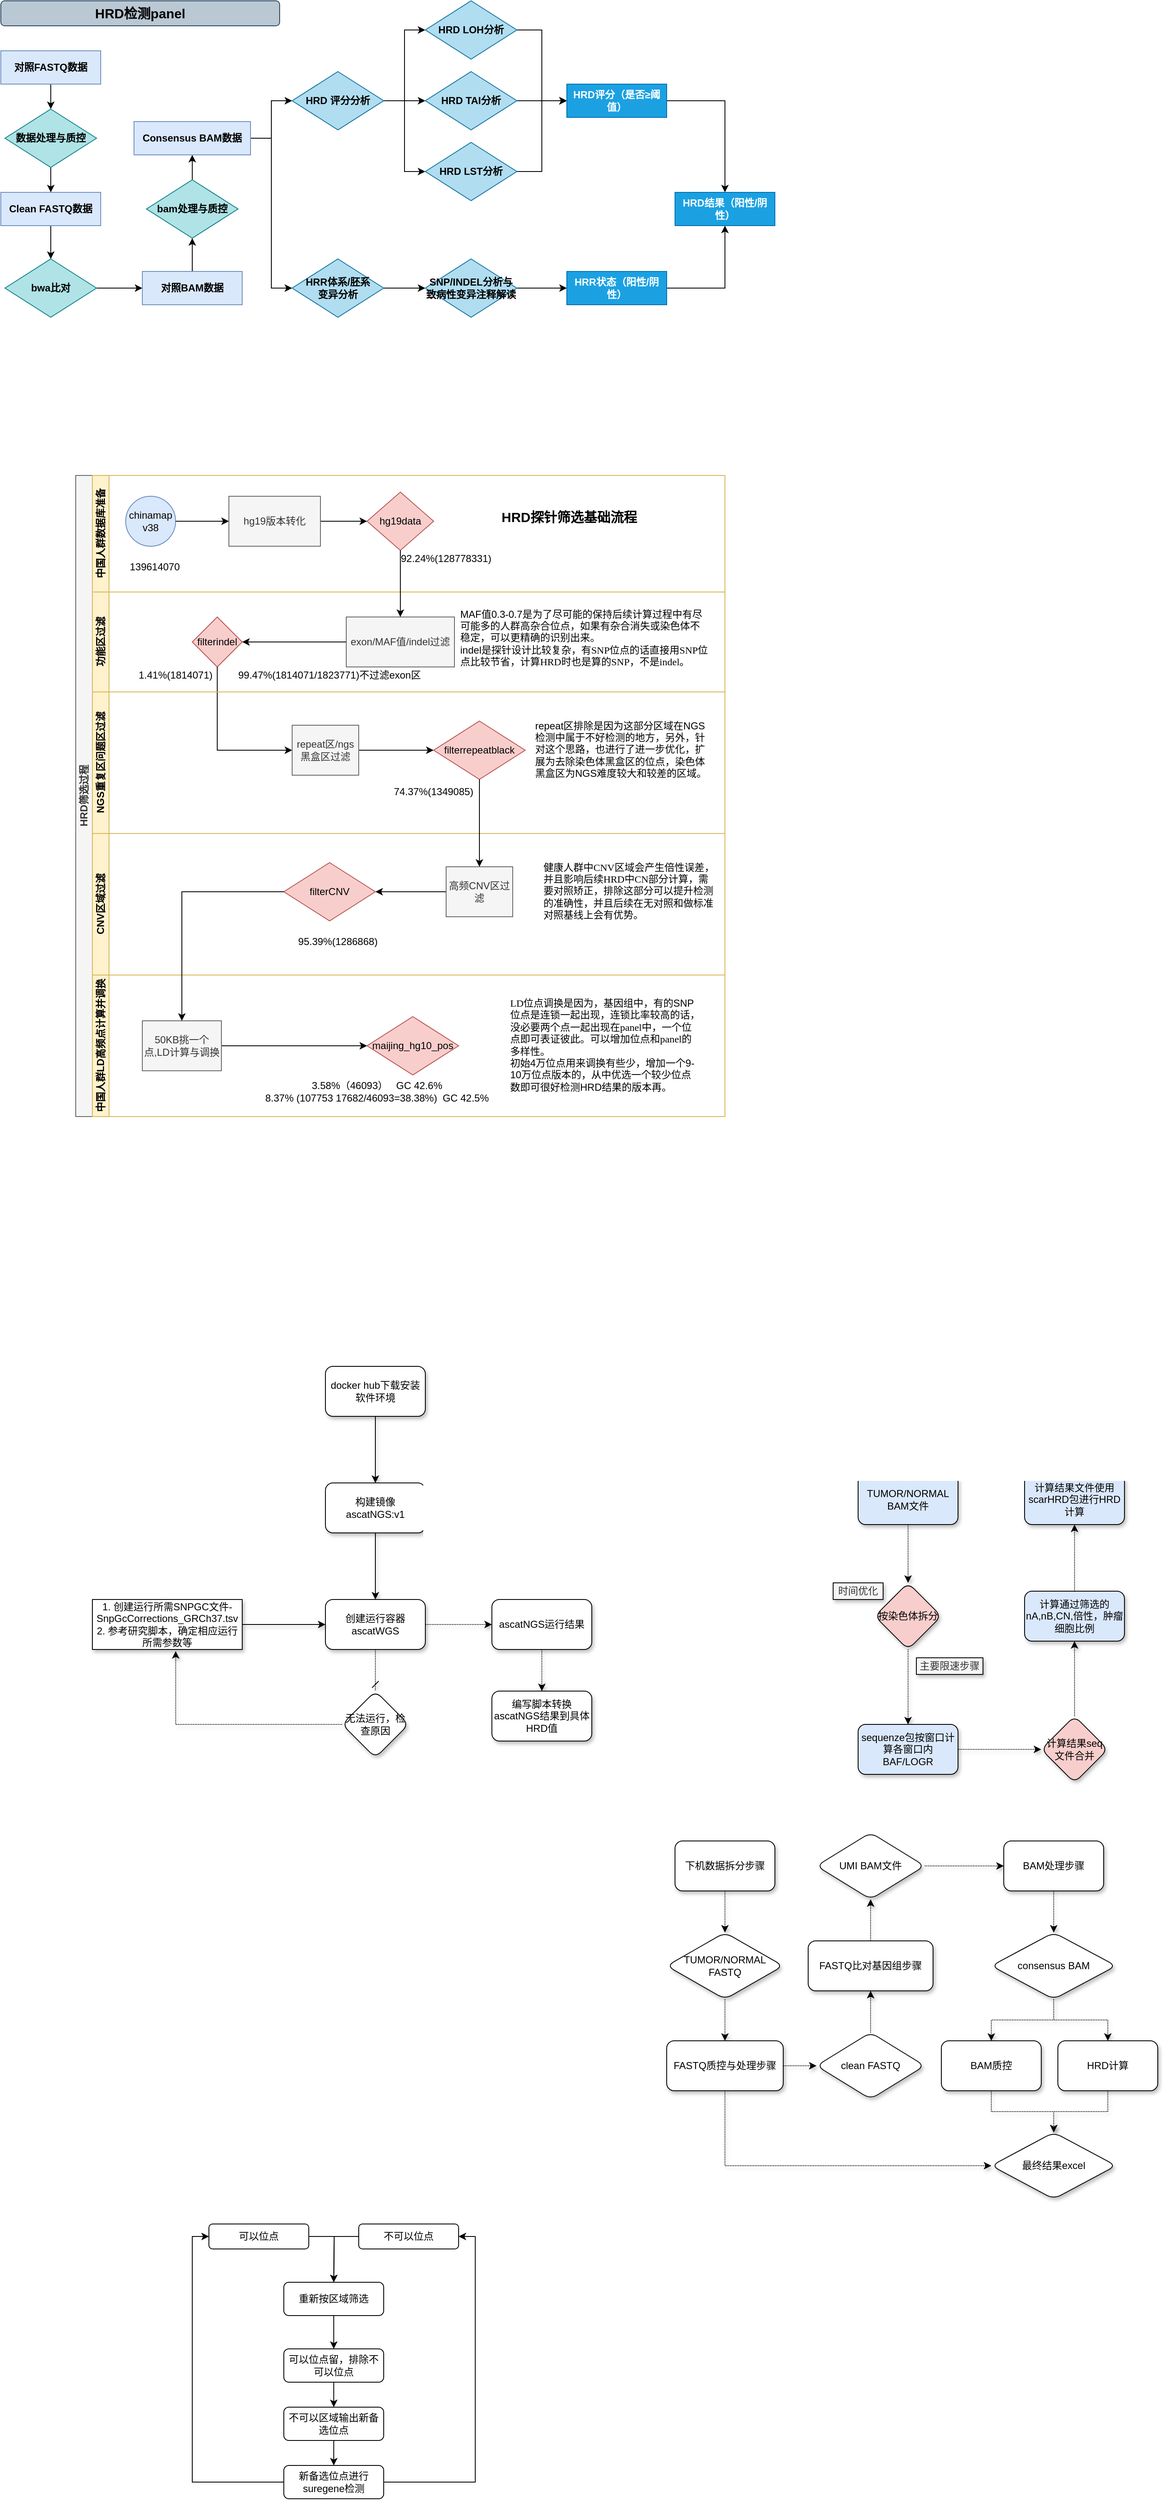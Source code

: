 <mxfile version="15.5.8" type="github">
  <diagram id="prtHgNgQTEPvFCAcTncT" name="Page-1">
    <mxGraphModel dx="942" dy="1426" grid="1" gridSize="10" guides="1" tooltips="1" connect="1" arrows="1" fold="1" page="1" pageScale="1" pageWidth="1600" pageHeight="900" math="0" shadow="0">
      <root>
        <mxCell id="0" />
        <mxCell id="1" parent="0" />
        <mxCell id="dNxyNK7c78bLwvsdeMH5-19" value="HRD筛选过程" style="swimlane;html=1;childLayout=stackLayout;resizeParent=1;resizeParentMax=0;horizontal=0;startSize=20;horizontalStack=0;fillColor=#f5f5f5;strokeColor=#666666;fontColor=#333333;" parent="1" vertex="1">
          <mxGeometry x="120" y="120" width="780" height="770" as="geometry">
            <mxRectangle x="120" y="120" width="50" height="40" as="alternateBounds" />
          </mxGeometry>
        </mxCell>
        <mxCell id="dNxyNK7c78bLwvsdeMH5-20" value="中国人群数据库准备" style="swimlane;html=1;startSize=20;horizontal=0;fillColor=#fff2cc;strokeColor=#d6b656;" parent="dNxyNK7c78bLwvsdeMH5-19" vertex="1">
          <mxGeometry x="20" width="760" height="140" as="geometry" />
        </mxCell>
        <mxCell id="dNxyNK7c78bLwvsdeMH5-23" value="chinamap&lt;br&gt;v38" style="ellipse;whiteSpace=wrap;html=1;fillColor=#dae8fc;strokeColor=#6c8ebf;" parent="dNxyNK7c78bLwvsdeMH5-20" vertex="1">
          <mxGeometry x="40" y="25" width="60" height="60" as="geometry" />
        </mxCell>
        <mxCell id="oZ7MGca2h98DrxrfC1Vk-4" value="139614070" style="text;html=1;strokeColor=none;fillColor=none;align=center;verticalAlign=middle;whiteSpace=wrap;rounded=0;" parent="dNxyNK7c78bLwvsdeMH5-20" vertex="1">
          <mxGeometry x="50" y="100" width="50" height="20" as="geometry" />
        </mxCell>
        <mxCell id="oZ7MGca2h98DrxrfC1Vk-3" value="92.24%(128778331)" style="text;html=1;strokeColor=none;fillColor=none;align=center;verticalAlign=middle;whiteSpace=wrap;rounded=0;" parent="dNxyNK7c78bLwvsdeMH5-20" vertex="1">
          <mxGeometry x="360" y="90" width="130" height="20" as="geometry" />
        </mxCell>
        <mxCell id="EEybTYk9H9bPagcmRRxZ-14" value="hg19data" style="rhombus;whiteSpace=wrap;html=1;fontFamily=Helvetica;fontSize=12;align=center;fillColor=#f8cecc;strokeColor=#b85450;" parent="dNxyNK7c78bLwvsdeMH5-20" vertex="1">
          <mxGeometry x="330" y="20" width="80" height="70" as="geometry" />
        </mxCell>
        <mxCell id="EEybTYk9H9bPagcmRRxZ-17" style="edgeStyle=orthogonalEdgeStyle;rounded=0;orthogonalLoop=1;jettySize=auto;html=1;entryX=0;entryY=0.5;entryDx=0;entryDy=0;fontSize=16;" parent="dNxyNK7c78bLwvsdeMH5-20" source="dNxyNK7c78bLwvsdeMH5-24" target="EEybTYk9H9bPagcmRRxZ-14" edge="1">
          <mxGeometry relative="1" as="geometry" />
        </mxCell>
        <mxCell id="dNxyNK7c78bLwvsdeMH5-24" value="hg19版本转化" style="rounded=0;whiteSpace=wrap;html=1;fontFamily=Helvetica;fontSize=12;fontColor=#333333;align=center;fillColor=#f5f5f5;strokeColor=#666666;" parent="dNxyNK7c78bLwvsdeMH5-20" vertex="1">
          <mxGeometry x="164" y="25" width="110" height="60" as="geometry" />
        </mxCell>
        <mxCell id="dNxyNK7c78bLwvsdeMH5-25" value="" style="edgeStyle=orthogonalEdgeStyle;rounded=0;orthogonalLoop=1;jettySize=auto;html=1;" parent="dNxyNK7c78bLwvsdeMH5-20" source="dNxyNK7c78bLwvsdeMH5-23" target="dNxyNK7c78bLwvsdeMH5-24" edge="1">
          <mxGeometry relative="1" as="geometry" />
        </mxCell>
        <mxCell id="dNxyNK7c78bLwvsdeMH5-21" value="功能区过滤" style="swimlane;html=1;startSize=20;horizontal=0;fillColor=#fff2cc;strokeColor=#d6b656;" parent="dNxyNK7c78bLwvsdeMH5-19" vertex="1">
          <mxGeometry x="20" y="140" width="760" height="120" as="geometry" />
        </mxCell>
        <mxCell id="dNxyNK7c78bLwvsdeMH5-26" value="exon/MAF值/indel过滤" style="rounded=0;whiteSpace=wrap;html=1;fontFamily=Helvetica;fontSize=12;fontColor=#333333;align=center;fillColor=#f5f5f5;strokeColor=#666666;" parent="dNxyNK7c78bLwvsdeMH5-21" vertex="1">
          <mxGeometry x="305" y="30" width="130" height="60" as="geometry" />
        </mxCell>
        <mxCell id="oZ7MGca2h98DrxrfC1Vk-5" value="filterindel" style="rhombus;whiteSpace=wrap;html=1;fontFamily=Helvetica;fontSize=12;align=center;fillColor=#f8cecc;strokeColor=#b85450;" parent="dNxyNK7c78bLwvsdeMH5-21" vertex="1">
          <mxGeometry x="120" y="30" width="60" height="60" as="geometry" />
        </mxCell>
        <mxCell id="oZ7MGca2h98DrxrfC1Vk-6" style="edgeStyle=orthogonalEdgeStyle;rounded=0;orthogonalLoop=1;jettySize=auto;html=1;" parent="dNxyNK7c78bLwvsdeMH5-21" source="dNxyNK7c78bLwvsdeMH5-26" target="oZ7MGca2h98DrxrfC1Vk-5" edge="1">
          <mxGeometry relative="1" as="geometry">
            <mxPoint x="210" y="60" as="targetPoint" />
          </mxGeometry>
        </mxCell>
        <mxCell id="oZ7MGca2h98DrxrfC1Vk-9" value="1.41%(1814071)" style="text;html=1;strokeColor=none;fillColor=none;align=center;verticalAlign=middle;whiteSpace=wrap;rounded=0;" parent="dNxyNK7c78bLwvsdeMH5-21" vertex="1">
          <mxGeometry x="50" y="90" width="100" height="20" as="geometry" />
        </mxCell>
        <mxCell id="EEybTYk9H9bPagcmRRxZ-7" value="&lt;font style=&quot;font-size: 12px&quot;&gt;&lt;font style=&quot;font-size: 12px&quot;&gt;MAF值0.3-0.7是为了尽可能的保持后续计算过程中有尽可能多的人群高杂合位点，如果有杂合消失或染色体不稳定，可以更精确的识别出来。&lt;br&gt;&lt;/font&gt;&lt;span&gt;indel是探针设计比较复杂，有&lt;/span&gt;&lt;span lang=&quot;EN-US&quot; style=&quot;font-family: &amp;#34;times new roman&amp;#34; , serif&quot;&gt;SNP&lt;/span&gt;&lt;span&gt;位点的话直接用&lt;/span&gt;&lt;span lang=&quot;EN-US&quot; style=&quot;font-family: &amp;#34;times new roman&amp;#34; , serif&quot;&gt;SNP&lt;/span&gt;&lt;span&gt;位点比较节省，计算&lt;/span&gt;&lt;span lang=&quot;EN-US&quot; style=&quot;font-family: &amp;#34;times new roman&amp;#34; , serif&quot;&gt;HRD&lt;/span&gt;&lt;span&gt;时也是算的&lt;/span&gt;&lt;span lang=&quot;EN-US&quot; style=&quot;font-family: &amp;#34;times new roman&amp;#34; , serif&quot;&gt;SNP&lt;/span&gt;&lt;span&gt;，不是&lt;/span&gt;&lt;span lang=&quot;EN-US&quot; style=&quot;font-family: &amp;#34;times new roman&amp;#34; , serif&quot;&gt;indel&lt;/span&gt;&lt;span&gt;。&lt;/span&gt;&lt;/font&gt;" style="text;html=1;strokeColor=none;fillColor=none;align=left;verticalAlign=middle;whiteSpace=wrap;rounded=0;" parent="dNxyNK7c78bLwvsdeMH5-21" vertex="1">
          <mxGeometry x="440" y="20" width="300" height="70" as="geometry" />
        </mxCell>
        <mxCell id="EEybTYk9H9bPagcmRRxZ-22" value="99.47%(1814071/1823771)不过滤exon区" style="text;html=1;strokeColor=none;fillColor=none;align=center;verticalAlign=middle;whiteSpace=wrap;rounded=0;" parent="dNxyNK7c78bLwvsdeMH5-21" vertex="1">
          <mxGeometry x="160" y="90" width="250" height="20" as="geometry" />
        </mxCell>
        <mxCell id="oZ7MGca2h98DrxrfC1Vk-10" style="edgeStyle=orthogonalEdgeStyle;rounded=0;orthogonalLoop=1;jettySize=auto;html=1;entryX=0;entryY=0.5;entryDx=0;entryDy=0;exitX=0.5;exitY=1;exitDx=0;exitDy=0;" parent="dNxyNK7c78bLwvsdeMH5-19" source="oZ7MGca2h98DrxrfC1Vk-5" target="dNxyNK7c78bLwvsdeMH5-34" edge="1">
          <mxGeometry relative="1" as="geometry" />
        </mxCell>
        <mxCell id="dNxyNK7c78bLwvsdeMH5-22" value="NGS重复区问题区过滤" style="swimlane;html=1;startSize=20;horizontal=0;fillColor=#fff2cc;strokeColor=#d6b656;" parent="dNxyNK7c78bLwvsdeMH5-19" vertex="1">
          <mxGeometry x="20" y="260" width="760" height="170" as="geometry" />
        </mxCell>
        <mxCell id="dNxyNK7c78bLwvsdeMH5-37" value="" style="edgeStyle=orthogonalEdgeStyle;rounded=0;orthogonalLoop=1;jettySize=auto;html=1;endArrow=classic;endFill=1;" parent="dNxyNK7c78bLwvsdeMH5-22" source="dNxyNK7c78bLwvsdeMH5-34" target="dNxyNK7c78bLwvsdeMH5-36" edge="1">
          <mxGeometry relative="1" as="geometry" />
        </mxCell>
        <mxCell id="dNxyNK7c78bLwvsdeMH5-34" value="repeat区/ngs黑盒区过滤" style="rounded=0;whiteSpace=wrap;html=1;fontFamily=Helvetica;fontSize=12;fontColor=#333333;align=center;fillColor=#f5f5f5;strokeColor=#666666;" parent="dNxyNK7c78bLwvsdeMH5-22" vertex="1">
          <mxGeometry x="240" y="40" width="80" height="60" as="geometry" />
        </mxCell>
        <mxCell id="dNxyNK7c78bLwvsdeMH5-36" value="filterrepeatblack" style="rhombus;whiteSpace=wrap;html=1;fontFamily=Helvetica;fontSize=12;align=center;fillColor=#f8cecc;strokeColor=#b85450;" parent="dNxyNK7c78bLwvsdeMH5-22" vertex="1">
          <mxGeometry x="410" y="35" width="110" height="70" as="geometry" />
        </mxCell>
        <mxCell id="oZ7MGca2h98DrxrfC1Vk-8" value="74.37%(1349085)" style="text;html=1;strokeColor=none;fillColor=none;align=center;verticalAlign=middle;whiteSpace=wrap;rounded=0;" parent="dNxyNK7c78bLwvsdeMH5-22" vertex="1">
          <mxGeometry x="340" y="110" width="140" height="20" as="geometry" />
        </mxCell>
        <mxCell id="oZ7MGca2h98DrxrfC1Vk-11" value="CNV区域过滤" style="swimlane;html=1;startSize=20;horizontal=0;fillColor=#fff2cc;strokeColor=#d6b656;" parent="dNxyNK7c78bLwvsdeMH5-19" vertex="1">
          <mxGeometry x="20" y="430" width="760" height="170" as="geometry" />
        </mxCell>
        <mxCell id="oZ7MGca2h98DrxrfC1Vk-19" style="edgeStyle=orthogonalEdgeStyle;rounded=0;orthogonalLoop=1;jettySize=auto;html=1;entryX=1;entryY=0.5;entryDx=0;entryDy=0;" parent="oZ7MGca2h98DrxrfC1Vk-11" source="oZ7MGca2h98DrxrfC1Vk-13" target="oZ7MGca2h98DrxrfC1Vk-14" edge="1">
          <mxGeometry relative="1" as="geometry" />
        </mxCell>
        <mxCell id="oZ7MGca2h98DrxrfC1Vk-13" value="高频CNV区过滤" style="rounded=0;whiteSpace=wrap;html=1;fontFamily=Helvetica;fontSize=12;fontColor=#333333;align=center;fillColor=#f5f5f5;strokeColor=#666666;" parent="oZ7MGca2h98DrxrfC1Vk-11" vertex="1">
          <mxGeometry x="425" y="40" width="80" height="60" as="geometry" />
        </mxCell>
        <mxCell id="oZ7MGca2h98DrxrfC1Vk-14" value="filterCNV" style="rhombus;whiteSpace=wrap;html=1;fontFamily=Helvetica;fontSize=12;align=center;fillColor=#f8cecc;strokeColor=#b85450;" parent="oZ7MGca2h98DrxrfC1Vk-11" vertex="1">
          <mxGeometry x="230" y="35" width="110" height="70" as="geometry" />
        </mxCell>
        <mxCell id="oZ7MGca2h98DrxrfC1Vk-15" value="95.39%(1286868)" style="text;html=1;strokeColor=none;fillColor=none;align=center;verticalAlign=middle;whiteSpace=wrap;rounded=0;" parent="oZ7MGca2h98DrxrfC1Vk-11" vertex="1">
          <mxGeometry x="230" y="120" width="130" height="20" as="geometry" />
        </mxCell>
        <mxCell id="EEybTYk9H9bPagcmRRxZ-12" value="&lt;font style=&quot;font-size: 12px&quot;&gt;&lt;span&gt;健康人群中&lt;/span&gt;&lt;span lang=&quot;EN-US&quot; style=&quot;font-family: &amp;#34;times new roman&amp;#34; , serif&quot;&gt;CNV&lt;/span&gt;&lt;span&gt;区域会产生倍性误差，并且影响后续&lt;/span&gt;&lt;span lang=&quot;EN-US&quot; style=&quot;font-family: &amp;#34;times new roman&amp;#34; , serif&quot;&gt;HRD中CN部分&lt;/span&gt;&lt;span&gt;计算，需要对照矫正，排除这部分可以提升检测的准确性，并且后续在无对照和做标准对照基线上会有优势。&lt;/span&gt;&lt;/font&gt;&lt;br&gt;&lt;p class=&quot;MsoListParagraph&quot; style=&quot;margin-left: 21.0pt ; text-indent: 0cm ; line-height: 150%&quot;&gt;&lt;span lang=&quot;EN-US&quot;&gt;&lt;/span&gt;&lt;/p&gt;" style="text;html=1;strokeColor=none;fillColor=none;align=left;verticalAlign=middle;whiteSpace=wrap;rounded=0;" parent="oZ7MGca2h98DrxrfC1Vk-11" vertex="1">
          <mxGeometry x="540" y="40" width="210" height="70" as="geometry" />
        </mxCell>
        <mxCell id="oZ7MGca2h98DrxrfC1Vk-24" value="中国人群LD高频点计算并调换" style="swimlane;html=1;startSize=20;horizontal=0;fillColor=#fff2cc;strokeColor=#d6b656;" parent="dNxyNK7c78bLwvsdeMH5-19" vertex="1">
          <mxGeometry x="20" y="600" width="760" height="170" as="geometry" />
        </mxCell>
        <mxCell id="oZ7MGca2h98DrxrfC1Vk-27" value="maijing_hg10_pos" style="rhombus;whiteSpace=wrap;html=1;fontFamily=Helvetica;fontSize=12;align=center;fillColor=#f8cecc;strokeColor=#b85450;" parent="oZ7MGca2h98DrxrfC1Vk-24" vertex="1">
          <mxGeometry x="330" y="50" width="110" height="70" as="geometry" />
        </mxCell>
        <mxCell id="EEybTYk9H9bPagcmRRxZ-13" style="edgeStyle=orthogonalEdgeStyle;rounded=0;orthogonalLoop=1;jettySize=auto;html=1;entryX=0;entryY=0.5;entryDx=0;entryDy=0;fontSize=16;" parent="oZ7MGca2h98DrxrfC1Vk-24" source="oZ7MGca2h98DrxrfC1Vk-20" target="oZ7MGca2h98DrxrfC1Vk-27" edge="1">
          <mxGeometry relative="1" as="geometry" />
        </mxCell>
        <mxCell id="oZ7MGca2h98DrxrfC1Vk-20" value="50KB挑一个点,LD计算与调换" style="whiteSpace=wrap;html=1;fillColor=#f5f5f5;strokeColor=#666666;fontColor=#333333;" parent="oZ7MGca2h98DrxrfC1Vk-24" vertex="1">
          <mxGeometry x="60" y="55" width="95" height="60" as="geometry" />
        </mxCell>
        <mxCell id="oZ7MGca2h98DrxrfC1Vk-28" value="3.58%（46093）&amp;nbsp; &amp;nbsp;GC 42.6%&lt;br&gt;8.37% (107753 17682/46093=38.38%)&amp;nbsp; GC 42.5%" style="text;html=1;strokeColor=none;fillColor=none;align=center;verticalAlign=middle;whiteSpace=wrap;rounded=0;" parent="oZ7MGca2h98DrxrfC1Vk-24" vertex="1">
          <mxGeometry x="200" y="130" width="284" height="20" as="geometry" />
        </mxCell>
        <mxCell id="EEybTYk9H9bPagcmRRxZ-21" value="&lt;font style=&quot;font-size: 12px&quot;&gt;&lt;span lang=&quot;EN-US&quot; style=&quot;font-family: &amp;#34;times new roman&amp;#34; , serif&quot;&gt;LD&lt;/span&gt;&lt;span&gt;位点调换是因为，基因组中，有的SNP位点是连锁一起出现，连锁比率较高的话，没必要两个点一起出现在&lt;/span&gt;&lt;span lang=&quot;EN-US&quot; style=&quot;font-family: &amp;#34;times new roman&amp;#34; , serif&quot;&gt;panel&lt;/span&gt;&lt;span&gt;中，一个位点即可表证彼此。可以增加位点和&lt;/span&gt;&lt;span lang=&quot;EN-US&quot; style=&quot;font-family: &amp;#34;times new roman&amp;#34; , serif&quot;&gt;panel&lt;/span&gt;&lt;span&gt;的多样性。&lt;br&gt;&lt;/span&gt;&lt;/font&gt;初始4万位点用来调换有些少，增加一个9-10万位点版本的，从中优选一个较少位点数即可很好检测HRD结果的版本再。&lt;br&gt;&lt;p class=&quot;MsoListParagraph&quot; style=&quot;margin-left: 21.0pt ; text-indent: 0cm ; line-height: 150%&quot;&gt;&lt;span lang=&quot;EN-US&quot;&gt;&lt;/span&gt;&lt;/p&gt;" style="text;html=1;strokeColor=none;fillColor=none;align=left;verticalAlign=middle;whiteSpace=wrap;rounded=0;" parent="oZ7MGca2h98DrxrfC1Vk-24" vertex="1">
          <mxGeometry x="500" y="55" width="230" height="70" as="geometry" />
        </mxCell>
        <mxCell id="oZ7MGca2h98DrxrfC1Vk-18" style="edgeStyle=orthogonalEdgeStyle;rounded=0;orthogonalLoop=1;jettySize=auto;html=1;entryX=0.5;entryY=0;entryDx=0;entryDy=0;" parent="dNxyNK7c78bLwvsdeMH5-19" source="dNxyNK7c78bLwvsdeMH5-36" target="oZ7MGca2h98DrxrfC1Vk-13" edge="1">
          <mxGeometry relative="1" as="geometry" />
        </mxCell>
        <mxCell id="oZ7MGca2h98DrxrfC1Vk-21" value="" style="edgeStyle=orthogonalEdgeStyle;rounded=0;orthogonalLoop=1;jettySize=auto;html=1;" parent="dNxyNK7c78bLwvsdeMH5-19" source="oZ7MGca2h98DrxrfC1Vk-14" target="oZ7MGca2h98DrxrfC1Vk-20" edge="1">
          <mxGeometry relative="1" as="geometry" />
        </mxCell>
        <mxCell id="EEybTYk9H9bPagcmRRxZ-18" style="edgeStyle=orthogonalEdgeStyle;rounded=0;orthogonalLoop=1;jettySize=auto;html=1;exitX=0.5;exitY=1;exitDx=0;exitDy=0;entryX=0.5;entryY=0;entryDx=0;entryDy=0;fontSize=16;" parent="dNxyNK7c78bLwvsdeMH5-19" source="EEybTYk9H9bPagcmRRxZ-14" target="dNxyNK7c78bLwvsdeMH5-26" edge="1">
          <mxGeometry relative="1" as="geometry" />
        </mxCell>
        <mxCell id="EEybTYk9H9bPagcmRRxZ-9" value="HRD探针筛选基础流程" style="text;html=1;strokeColor=none;fillColor=none;align=center;verticalAlign=middle;whiteSpace=wrap;rounded=0;fontSize=16;fontStyle=1" parent="1" vertex="1">
          <mxGeometry x="610" y="160" width="206" height="20" as="geometry" />
        </mxCell>
        <mxCell id="EEybTYk9H9bPagcmRRxZ-11" value="&lt;font style=&quot;font-size: 12px&quot;&gt;repeat区&lt;span style=&quot;text-indent: 0cm&quot;&gt;排除是因为这部分区域在&lt;/span&gt;&lt;span lang=&quot;EN-US&quot; style=&quot;text-indent: 0cm&quot;&gt;NGS&lt;/span&gt;&lt;span style=&quot;text-indent: 0cm&quot;&gt;检测中属于不好检测的地方，另外，针对这个思路，也进行了进一步优化，扩展为去除染色体黑盒区的位点，染色体黑盒区为&lt;/span&gt;&lt;span lang=&quot;EN-US&quot; style=&quot;text-indent: 0cm&quot;&gt;NGS&lt;/span&gt;&lt;span style=&quot;text-indent: 0cm&quot;&gt;难度较大和较差的区域。&lt;/span&gt;&lt;/font&gt;&lt;p class=&quot;MsoListParagraph&quot; style=&quot;margin-left: 21.0pt ; text-indent: 0cm ; line-height: 150%&quot;&gt;&lt;span lang=&quot;EN-US&quot;&gt;&lt;/span&gt;&lt;/p&gt;" style="text;html=1;strokeColor=none;fillColor=none;align=left;verticalAlign=middle;whiteSpace=wrap;rounded=0;" parent="1" vertex="1">
          <mxGeometry x="670" y="420" width="210" height="70" as="geometry" />
        </mxCell>
        <mxCell id="kbRfKmwg6n5tPR5WaEZ9-3" value="" style="edgeStyle=orthogonalEdgeStyle;rounded=0;orthogonalLoop=1;jettySize=auto;html=1;shadow=1;" parent="1" source="kbRfKmwg6n5tPR5WaEZ9-1" target="kbRfKmwg6n5tPR5WaEZ9-2" edge="1">
          <mxGeometry relative="1" as="geometry" />
        </mxCell>
        <mxCell id="kbRfKmwg6n5tPR5WaEZ9-1" value="docker hub下载安装软件环境" style="rounded=1;whiteSpace=wrap;html=1;shadow=1;" parent="1" vertex="1">
          <mxGeometry x="420" y="1190" width="120" height="60" as="geometry" />
        </mxCell>
        <mxCell id="kbRfKmwg6n5tPR5WaEZ9-5" value="" style="edgeStyle=orthogonalEdgeStyle;rounded=0;orthogonalLoop=1;jettySize=auto;html=1;shadow=1;" parent="1" source="kbRfKmwg6n5tPR5WaEZ9-2" target="kbRfKmwg6n5tPR5WaEZ9-4" edge="1">
          <mxGeometry relative="1" as="geometry" />
        </mxCell>
        <mxCell id="kbRfKmwg6n5tPR5WaEZ9-2" value="构建镜像ascatNGS:v1" style="whiteSpace=wrap;html=1;rounded=1;shadow=1;" parent="1" vertex="1">
          <mxGeometry x="420" y="1330" width="120" height="60" as="geometry" />
        </mxCell>
        <mxCell id="kbRfKmwg6n5tPR5WaEZ9-9" value="" style="edgeStyle=orthogonalEdgeStyle;rounded=0;orthogonalLoop=1;jettySize=auto;html=1;dashed=1;dashPattern=1 1;endArrow=dash;endFill=0;shadow=1;" parent="1" source="kbRfKmwg6n5tPR5WaEZ9-4" target="kbRfKmwg6n5tPR5WaEZ9-8" edge="1">
          <mxGeometry relative="1" as="geometry" />
        </mxCell>
        <mxCell id="kbRfKmwg6n5tPR5WaEZ9-13" value="" style="edgeStyle=orthogonalEdgeStyle;rounded=0;orthogonalLoop=1;jettySize=auto;html=1;dashed=1;dashPattern=1 1;endArrow=classic;endFill=1;shadow=1;" parent="1" source="kbRfKmwg6n5tPR5WaEZ9-4" target="kbRfKmwg6n5tPR5WaEZ9-12" edge="1">
          <mxGeometry relative="1" as="geometry" />
        </mxCell>
        <mxCell id="kbRfKmwg6n5tPR5WaEZ9-4" value="创建运行容器&lt;br&gt;ascatWGS" style="whiteSpace=wrap;html=1;rounded=1;shadow=1;" parent="1" vertex="1">
          <mxGeometry x="420" y="1470" width="120" height="60" as="geometry" />
        </mxCell>
        <mxCell id="kbRfKmwg6n5tPR5WaEZ9-7" style="edgeStyle=orthogonalEdgeStyle;rounded=0;orthogonalLoop=1;jettySize=auto;html=1;entryX=0;entryY=0.5;entryDx=0;entryDy=0;shadow=1;" parent="1" source="kbRfKmwg6n5tPR5WaEZ9-6" target="kbRfKmwg6n5tPR5WaEZ9-4" edge="1">
          <mxGeometry relative="1" as="geometry" />
        </mxCell>
        <mxCell id="kbRfKmwg6n5tPR5WaEZ9-6" value="1. 创建运行所需SNPGC文件-SnpGcCorrections_GRCh37.tsv&lt;br&gt;2. 参考研究脚本，确定相应运行所需参数等" style="rounded=0;whiteSpace=wrap;html=1;shadow=1;" parent="1" vertex="1">
          <mxGeometry x="140" y="1470" width="180" height="60" as="geometry" />
        </mxCell>
        <mxCell id="kbRfKmwg6n5tPR5WaEZ9-10" style="edgeStyle=orthogonalEdgeStyle;rounded=0;orthogonalLoop=1;jettySize=auto;html=1;entryX=0.556;entryY=1.033;entryDx=0;entryDy=0;entryPerimeter=0;dashed=1;dashPattern=1 1;endArrow=classic;endFill=1;shadow=1;" parent="1" source="kbRfKmwg6n5tPR5WaEZ9-8" target="kbRfKmwg6n5tPR5WaEZ9-6" edge="1">
          <mxGeometry relative="1" as="geometry" />
        </mxCell>
        <mxCell id="kbRfKmwg6n5tPR5WaEZ9-8" value="无法运行，检查原因" style="rhombus;whiteSpace=wrap;html=1;rounded=1;shadow=1;" parent="1" vertex="1">
          <mxGeometry x="440" y="1580" width="80" height="80" as="geometry" />
        </mxCell>
        <mxCell id="kbRfKmwg6n5tPR5WaEZ9-15" value="" style="edgeStyle=orthogonalEdgeStyle;rounded=0;orthogonalLoop=1;jettySize=auto;html=1;dashed=1;dashPattern=1 1;endArrow=classic;endFill=1;shadow=1;" parent="1" source="kbRfKmwg6n5tPR5WaEZ9-12" target="kbRfKmwg6n5tPR5WaEZ9-14" edge="1">
          <mxGeometry relative="1" as="geometry" />
        </mxCell>
        <mxCell id="kbRfKmwg6n5tPR5WaEZ9-12" value="ascatNGS运行结果" style="whiteSpace=wrap;html=1;rounded=1;shadow=1;" parent="1" vertex="1">
          <mxGeometry x="620" y="1470" width="120" height="60" as="geometry" />
        </mxCell>
        <mxCell id="kbRfKmwg6n5tPR5WaEZ9-14" value="编写脚本转换ascatNGS结果到具体HRD值" style="whiteSpace=wrap;html=1;rounded=1;shadow=1;" parent="1" vertex="1">
          <mxGeometry x="620" y="1580" width="120" height="60" as="geometry" />
        </mxCell>
        <mxCell id="kbRfKmwg6n5tPR5WaEZ9-18" value="" style="edgeStyle=orthogonalEdgeStyle;rounded=0;orthogonalLoop=1;jettySize=auto;html=1;dashed=1;dashPattern=1 1;endArrow=classic;endFill=1;shadow=1;" parent="1" source="kbRfKmwg6n5tPR5WaEZ9-16" target="kbRfKmwg6n5tPR5WaEZ9-17" edge="1">
          <mxGeometry relative="1" as="geometry" />
        </mxCell>
        <mxCell id="kbRfKmwg6n5tPR5WaEZ9-16" value="TUMOR/NORMAL BAM文件" style="rounded=1;whiteSpace=wrap;html=1;fillColor=#dae8fc;shadow=1;" parent="1" vertex="1">
          <mxGeometry x="1060" y="1320" width="120" height="60" as="geometry" />
        </mxCell>
        <mxCell id="kbRfKmwg6n5tPR5WaEZ9-20" value="" style="edgeStyle=orthogonalEdgeStyle;rounded=0;orthogonalLoop=1;jettySize=auto;html=1;dashed=1;dashPattern=1 1;endArrow=classic;endFill=1;shadow=1;" parent="1" source="kbRfKmwg6n5tPR5WaEZ9-17" target="kbRfKmwg6n5tPR5WaEZ9-19" edge="1">
          <mxGeometry relative="1" as="geometry" />
        </mxCell>
        <mxCell id="kbRfKmwg6n5tPR5WaEZ9-17" value="按染色体拆分" style="rhombus;whiteSpace=wrap;html=1;rounded=1;fillColor=#f8cecc;shadow=1;" parent="1" vertex="1">
          <mxGeometry x="1080" y="1450" width="80" height="80" as="geometry" />
        </mxCell>
        <mxCell id="kbRfKmwg6n5tPR5WaEZ9-22" value="" style="edgeStyle=orthogonalEdgeStyle;rounded=0;orthogonalLoop=1;jettySize=auto;html=1;dashed=1;dashPattern=1 1;endArrow=classic;endFill=1;shadow=1;" parent="1" source="kbRfKmwg6n5tPR5WaEZ9-19" target="kbRfKmwg6n5tPR5WaEZ9-21" edge="1">
          <mxGeometry relative="1" as="geometry" />
        </mxCell>
        <mxCell id="kbRfKmwg6n5tPR5WaEZ9-19" value="sequenze包按窗口计算各窗口内BAF/LOGR" style="whiteSpace=wrap;html=1;rounded=1;fillColor=#dae8fc;shadow=1;" parent="1" vertex="1">
          <mxGeometry x="1060" y="1620" width="120" height="60" as="geometry" />
        </mxCell>
        <mxCell id="kbRfKmwg6n5tPR5WaEZ9-24" value="" style="edgeStyle=orthogonalEdgeStyle;rounded=0;orthogonalLoop=1;jettySize=auto;html=1;dashed=1;dashPattern=1 1;endArrow=classic;endFill=1;shadow=1;" parent="1" source="kbRfKmwg6n5tPR5WaEZ9-21" target="kbRfKmwg6n5tPR5WaEZ9-23" edge="1">
          <mxGeometry relative="1" as="geometry" />
        </mxCell>
        <mxCell id="kbRfKmwg6n5tPR5WaEZ9-21" value="计算结果seq文件合并" style="rhombus;whiteSpace=wrap;html=1;rounded=1;fillColor=#f8cecc;shadow=1;" parent="1" vertex="1">
          <mxGeometry x="1280" y="1610" width="80" height="80" as="geometry" />
        </mxCell>
        <mxCell id="kbRfKmwg6n5tPR5WaEZ9-26" value="" style="edgeStyle=orthogonalEdgeStyle;rounded=0;orthogonalLoop=1;jettySize=auto;html=1;dashed=1;dashPattern=1 1;endArrow=classic;endFill=1;shadow=1;" parent="1" source="kbRfKmwg6n5tPR5WaEZ9-23" target="kbRfKmwg6n5tPR5WaEZ9-25" edge="1">
          <mxGeometry relative="1" as="geometry" />
        </mxCell>
        <mxCell id="kbRfKmwg6n5tPR5WaEZ9-23" value="计算通过筛选的nA,nB,CN,倍性，肿瘤细胞比例" style="whiteSpace=wrap;html=1;rounded=1;fillColor=#dae8fc;shadow=1;" parent="1" vertex="1">
          <mxGeometry x="1260" y="1460" width="120" height="60" as="geometry" />
        </mxCell>
        <mxCell id="kbRfKmwg6n5tPR5WaEZ9-25" value="计算结果文件使用scarHRD包进行HRD计算" style="whiteSpace=wrap;html=1;rounded=1;fillColor=#dae8fc;shadow=1;" parent="1" vertex="1">
          <mxGeometry x="1260" y="1320" width="120" height="60" as="geometry" />
        </mxCell>
        <mxCell id="kbRfKmwg6n5tPR5WaEZ9-27" value="时间优化" style="text;html=1;fillColor=#f5f5f5;align=center;verticalAlign=middle;whiteSpace=wrap;rounded=0;fontColor=#333333;strokeColor=#000000;shadow=1;" parent="1" vertex="1">
          <mxGeometry x="1030" y="1450" width="60" height="20" as="geometry" />
        </mxCell>
        <mxCell id="kbRfKmwg6n5tPR5WaEZ9-28" value="主要限速步骤" style="text;html=1;fillColor=#f5f5f5;align=center;verticalAlign=middle;whiteSpace=wrap;rounded=0;fontColor=#333333;strokeColor=#000000;shadow=1;" parent="1" vertex="1">
          <mxGeometry x="1130" y="1540" width="80" height="20" as="geometry" />
        </mxCell>
        <mxCell id="kbRfKmwg6n5tPR5WaEZ9-31" value="" style="edgeStyle=orthogonalEdgeStyle;rounded=0;orthogonalLoop=1;jettySize=auto;html=1;dashed=1;dashPattern=1 1;endArrow=classic;endFill=1;shadow=1;sketch=0;" parent="1" source="kbRfKmwg6n5tPR5WaEZ9-29" target="kbRfKmwg6n5tPR5WaEZ9-30" edge="1">
          <mxGeometry relative="1" as="geometry" />
        </mxCell>
        <mxCell id="kbRfKmwg6n5tPR5WaEZ9-29" value="下机数据拆分步骤" style="rounded=1;whiteSpace=wrap;html=1;shadow=1;sketch=0;" parent="1" vertex="1">
          <mxGeometry x="840" y="1760" width="120" height="60" as="geometry" />
        </mxCell>
        <mxCell id="kbRfKmwg6n5tPR5WaEZ9-33" value="" style="edgeStyle=orthogonalEdgeStyle;rounded=0;orthogonalLoop=1;jettySize=auto;html=1;dashed=1;dashPattern=1 1;endArrow=classic;endFill=1;strokeColor=#000000;shadow=1;sketch=0;" parent="1" source="kbRfKmwg6n5tPR5WaEZ9-30" target="kbRfKmwg6n5tPR5WaEZ9-32" edge="1">
          <mxGeometry relative="1" as="geometry" />
        </mxCell>
        <mxCell id="kbRfKmwg6n5tPR5WaEZ9-30" value="TUMOR/NORMAL FASTQ" style="rhombus;whiteSpace=wrap;html=1;rounded=1;gradientColor=#ffffff;shadow=1;sketch=0;" parent="1" vertex="1">
          <mxGeometry x="830" y="1870" width="140" height="80" as="geometry" />
        </mxCell>
        <mxCell id="kbRfKmwg6n5tPR5WaEZ9-35" value="" style="edgeStyle=orthogonalEdgeStyle;rounded=0;orthogonalLoop=1;jettySize=auto;html=1;dashed=1;dashPattern=1 1;endArrow=classic;endFill=1;strokeColor=#000000;shadow=1;sketch=0;" parent="1" source="kbRfKmwg6n5tPR5WaEZ9-32" target="kbRfKmwg6n5tPR5WaEZ9-34" edge="1">
          <mxGeometry relative="1" as="geometry" />
        </mxCell>
        <mxCell id="kbRfKmwg6n5tPR5WaEZ9-52" style="edgeStyle=orthogonalEdgeStyle;rounded=0;sketch=0;orthogonalLoop=1;jettySize=auto;html=1;entryX=0;entryY=0.5;entryDx=0;entryDy=0;shadow=1;dashed=1;dashPattern=1 1;endArrow=classic;endFill=1;strokeColor=#000000;" parent="1" source="kbRfKmwg6n5tPR5WaEZ9-32" target="kbRfKmwg6n5tPR5WaEZ9-49" edge="1">
          <mxGeometry relative="1" as="geometry">
            <Array as="points">
              <mxPoint x="900" y="2150" />
            </Array>
          </mxGeometry>
        </mxCell>
        <mxCell id="kbRfKmwg6n5tPR5WaEZ9-32" value="FASTQ质控与处理步骤" style="whiteSpace=wrap;html=1;rounded=1;gradientColor=#ffffff;shadow=1;sketch=0;" parent="1" vertex="1">
          <mxGeometry x="830" y="2000" width="140" height="60" as="geometry" />
        </mxCell>
        <mxCell id="kbRfKmwg6n5tPR5WaEZ9-37" value="" style="edgeStyle=orthogonalEdgeStyle;rounded=0;orthogonalLoop=1;jettySize=auto;html=1;dashed=1;dashPattern=1 1;endArrow=classic;endFill=1;strokeColor=#000000;shadow=1;sketch=0;" parent="1" source="kbRfKmwg6n5tPR5WaEZ9-34" target="kbRfKmwg6n5tPR5WaEZ9-36" edge="1">
          <mxGeometry relative="1" as="geometry" />
        </mxCell>
        <mxCell id="kbRfKmwg6n5tPR5WaEZ9-34" value="clean FASTQ" style="rhombus;whiteSpace=wrap;html=1;rounded=1;gradientColor=#ffffff;shadow=1;sketch=0;" parent="1" vertex="1">
          <mxGeometry x="1010" y="1990" width="130" height="80" as="geometry" />
        </mxCell>
        <mxCell id="kbRfKmwg6n5tPR5WaEZ9-39" value="" style="edgeStyle=orthogonalEdgeStyle;rounded=0;orthogonalLoop=1;jettySize=auto;html=1;dashed=1;dashPattern=1 1;endArrow=classic;endFill=1;strokeColor=#000000;shadow=1;sketch=0;" parent="1" source="kbRfKmwg6n5tPR5WaEZ9-36" target="kbRfKmwg6n5tPR5WaEZ9-38" edge="1">
          <mxGeometry relative="1" as="geometry" />
        </mxCell>
        <mxCell id="kbRfKmwg6n5tPR5WaEZ9-36" value="FASTQ比对基因组步骤" style="whiteSpace=wrap;html=1;rounded=1;gradientColor=#ffffff;shadow=1;sketch=0;" parent="1" vertex="1">
          <mxGeometry x="1000" y="1880" width="150" height="60" as="geometry" />
        </mxCell>
        <mxCell id="kbRfKmwg6n5tPR5WaEZ9-41" value="" style="edgeStyle=orthogonalEdgeStyle;rounded=0;orthogonalLoop=1;jettySize=auto;html=1;dashed=1;dashPattern=1 1;endArrow=classic;endFill=1;strokeColor=#000000;shadow=1;sketch=0;" parent="1" source="kbRfKmwg6n5tPR5WaEZ9-38" target="kbRfKmwg6n5tPR5WaEZ9-40" edge="1">
          <mxGeometry relative="1" as="geometry" />
        </mxCell>
        <mxCell id="kbRfKmwg6n5tPR5WaEZ9-38" value="UMI BAM文件" style="rhombus;whiteSpace=wrap;html=1;rounded=1;gradientColor=#ffffff;shadow=1;sketch=0;" parent="1" vertex="1">
          <mxGeometry x="1010" y="1750" width="130" height="80" as="geometry" />
        </mxCell>
        <mxCell id="kbRfKmwg6n5tPR5WaEZ9-43" value="" style="edgeStyle=orthogonalEdgeStyle;rounded=0;orthogonalLoop=1;jettySize=auto;html=1;dashed=1;dashPattern=1 1;endArrow=classic;endFill=1;strokeColor=#000000;shadow=1;sketch=0;" parent="1" source="kbRfKmwg6n5tPR5WaEZ9-40" target="kbRfKmwg6n5tPR5WaEZ9-42" edge="1">
          <mxGeometry relative="1" as="geometry" />
        </mxCell>
        <mxCell id="kbRfKmwg6n5tPR5WaEZ9-40" value="BAM处理步骤" style="whiteSpace=wrap;html=1;rounded=1;gradientColor=#ffffff;shadow=1;sketch=0;" parent="1" vertex="1">
          <mxGeometry x="1235" y="1760" width="120" height="60" as="geometry" />
        </mxCell>
        <mxCell id="kbRfKmwg6n5tPR5WaEZ9-45" value="" style="edgeStyle=orthogonalEdgeStyle;rounded=0;orthogonalLoop=1;jettySize=auto;html=1;dashed=1;dashPattern=1 1;endArrow=classic;endFill=1;strokeColor=#000000;shadow=1;sketch=0;" parent="1" source="kbRfKmwg6n5tPR5WaEZ9-42" target="kbRfKmwg6n5tPR5WaEZ9-44" edge="1">
          <mxGeometry relative="1" as="geometry" />
        </mxCell>
        <mxCell id="kbRfKmwg6n5tPR5WaEZ9-48" style="edgeStyle=orthogonalEdgeStyle;rounded=0;orthogonalLoop=1;jettySize=auto;html=1;entryX=0.5;entryY=0;entryDx=0;entryDy=0;dashed=1;dashPattern=1 1;endArrow=classic;endFill=1;strokeColor=#000000;shadow=1;sketch=0;" parent="1" source="kbRfKmwg6n5tPR5WaEZ9-42" target="kbRfKmwg6n5tPR5WaEZ9-47" edge="1">
          <mxGeometry relative="1" as="geometry" />
        </mxCell>
        <mxCell id="kbRfKmwg6n5tPR5WaEZ9-42" value="consensus BAM" style="rhombus;whiteSpace=wrap;html=1;rounded=1;gradientColor=#ffffff;shadow=1;sketch=0;" parent="1" vertex="1">
          <mxGeometry x="1220" y="1870" width="150" height="80" as="geometry" />
        </mxCell>
        <mxCell id="kbRfKmwg6n5tPR5WaEZ9-50" value="" style="edgeStyle=orthogonalEdgeStyle;rounded=0;sketch=0;orthogonalLoop=1;jettySize=auto;html=1;shadow=1;dashed=1;dashPattern=1 1;endArrow=classic;endFill=1;strokeColor=#000000;" parent="1" source="kbRfKmwg6n5tPR5WaEZ9-44" target="kbRfKmwg6n5tPR5WaEZ9-49" edge="1">
          <mxGeometry relative="1" as="geometry" />
        </mxCell>
        <mxCell id="kbRfKmwg6n5tPR5WaEZ9-44" value="BAM质控" style="whiteSpace=wrap;html=1;rounded=1;gradientColor=#ffffff;shadow=1;sketch=0;" parent="1" vertex="1">
          <mxGeometry x="1160" y="2000" width="120" height="60" as="geometry" />
        </mxCell>
        <mxCell id="kbRfKmwg6n5tPR5WaEZ9-51" value="" style="edgeStyle=orthogonalEdgeStyle;rounded=0;sketch=0;orthogonalLoop=1;jettySize=auto;html=1;shadow=1;dashed=1;dashPattern=1 1;endArrow=classic;endFill=1;strokeColor=#000000;" parent="1" source="kbRfKmwg6n5tPR5WaEZ9-47" target="kbRfKmwg6n5tPR5WaEZ9-49" edge="1">
          <mxGeometry relative="1" as="geometry" />
        </mxCell>
        <mxCell id="kbRfKmwg6n5tPR5WaEZ9-47" value="HRD计算" style="whiteSpace=wrap;html=1;rounded=1;gradientColor=#ffffff;shadow=1;sketch=0;" parent="1" vertex="1">
          <mxGeometry x="1300" y="2000" width="120" height="60" as="geometry" />
        </mxCell>
        <mxCell id="kbRfKmwg6n5tPR5WaEZ9-49" value="最终结果excel" style="rhombus;whiteSpace=wrap;html=1;rounded=1;gradientColor=#ffffff;shadow=1;sketch=0;" parent="1" vertex="1">
          <mxGeometry x="1220" y="2110" width="150" height="80" as="geometry" />
        </mxCell>
        <mxCell id="3FSMKdD9TWFi5BBjOrCE-1" value="&lt;b&gt;&lt;font style=&quot;font-size: 16px&quot;&gt;HRD检测panel&lt;/font&gt;&lt;/b&gt;" style="rounded=1;whiteSpace=wrap;html=1;fillColor=#bac8d3;strokeColor=#23445d;" parent="1" vertex="1">
          <mxGeometry x="30" y="-450" width="335" height="30" as="geometry" />
        </mxCell>
        <mxCell id="3FSMKdD9TWFi5BBjOrCE-2" value="" style="edgeStyle=orthogonalEdgeStyle;rounded=0;orthogonalLoop=1;jettySize=auto;html=1;" parent="1" source="3FSMKdD9TWFi5BBjOrCE-3" target="3FSMKdD9TWFi5BBjOrCE-5" edge="1">
          <mxGeometry relative="1" as="geometry" />
        </mxCell>
        <mxCell id="3FSMKdD9TWFi5BBjOrCE-3" value="&lt;b&gt;对照FASTQ数据&lt;/b&gt;" style="rounded=0;whiteSpace=wrap;html=1;fillColor=#dae8fc;strokeColor=#6c8ebf;" parent="1" vertex="1">
          <mxGeometry x="30" y="-390" width="120" height="40" as="geometry" />
        </mxCell>
        <mxCell id="3FSMKdD9TWFi5BBjOrCE-4" style="edgeStyle=orthogonalEdgeStyle;rounded=0;orthogonalLoop=1;jettySize=auto;html=1;entryX=0.5;entryY=0;entryDx=0;entryDy=0;" parent="1" source="3FSMKdD9TWFi5BBjOrCE-5" target="3FSMKdD9TWFi5BBjOrCE-7" edge="1">
          <mxGeometry relative="1" as="geometry" />
        </mxCell>
        <mxCell id="3FSMKdD9TWFi5BBjOrCE-5" value="&lt;b&gt;数据处理与质控&lt;/b&gt;" style="rhombus;whiteSpace=wrap;html=1;fillColor=#b0e3e6;strokeColor=#0e8088;" parent="1" vertex="1">
          <mxGeometry x="35" y="-320" width="110" height="70" as="geometry" />
        </mxCell>
        <mxCell id="3FSMKdD9TWFi5BBjOrCE-6" style="edgeStyle=orthogonalEdgeStyle;rounded=0;orthogonalLoop=1;jettySize=auto;html=1;entryX=0.5;entryY=0;entryDx=0;entryDy=0;" parent="1" source="3FSMKdD9TWFi5BBjOrCE-7" target="3FSMKdD9TWFi5BBjOrCE-9" edge="1">
          <mxGeometry relative="1" as="geometry" />
        </mxCell>
        <mxCell id="3FSMKdD9TWFi5BBjOrCE-7" value="&lt;b&gt;Clean FASTQ数据&lt;/b&gt;" style="rounded=0;whiteSpace=wrap;html=1;fillColor=#dae8fc;strokeColor=#6c8ebf;" parent="1" vertex="1">
          <mxGeometry x="30" y="-220" width="120" height="40" as="geometry" />
        </mxCell>
        <mxCell id="3FSMKdD9TWFi5BBjOrCE-8" style="edgeStyle=orthogonalEdgeStyle;rounded=0;orthogonalLoop=1;jettySize=auto;html=1;entryX=0;entryY=0.5;entryDx=0;entryDy=0;" parent="1" source="3FSMKdD9TWFi5BBjOrCE-9" target="3FSMKdD9TWFi5BBjOrCE-11" edge="1">
          <mxGeometry relative="1" as="geometry" />
        </mxCell>
        <mxCell id="3FSMKdD9TWFi5BBjOrCE-9" value="&lt;b&gt;bwa比对&lt;/b&gt;" style="rhombus;whiteSpace=wrap;html=1;fillColor=#b0e3e6;strokeColor=#0e8088;" parent="1" vertex="1">
          <mxGeometry x="35" y="-140" width="110" height="70" as="geometry" />
        </mxCell>
        <mxCell id="3FSMKdD9TWFi5BBjOrCE-10" style="edgeStyle=orthogonalEdgeStyle;rounded=0;orthogonalLoop=1;jettySize=auto;html=1;entryX=0.5;entryY=1;entryDx=0;entryDy=0;" parent="1" source="3FSMKdD9TWFi5BBjOrCE-11" target="3FSMKdD9TWFi5BBjOrCE-13" edge="1">
          <mxGeometry relative="1" as="geometry" />
        </mxCell>
        <mxCell id="3FSMKdD9TWFi5BBjOrCE-11" value="&lt;b&gt;对照BAM数据&lt;/b&gt;" style="rounded=0;whiteSpace=wrap;html=1;fillColor=#dae8fc;strokeColor=#6c8ebf;" parent="1" vertex="1">
          <mxGeometry x="200" y="-125" width="120" height="40" as="geometry" />
        </mxCell>
        <mxCell id="3FSMKdD9TWFi5BBjOrCE-12" style="edgeStyle=orthogonalEdgeStyle;rounded=0;orthogonalLoop=1;jettySize=auto;html=1;entryX=0.5;entryY=1;entryDx=0;entryDy=0;" parent="1" source="3FSMKdD9TWFi5BBjOrCE-13" target="3FSMKdD9TWFi5BBjOrCE-16" edge="1">
          <mxGeometry relative="1" as="geometry" />
        </mxCell>
        <mxCell id="3FSMKdD9TWFi5BBjOrCE-13" value="&lt;b&gt;bam处理与质控&lt;/b&gt;" style="rhombus;whiteSpace=wrap;html=1;fillColor=#b0e3e6;strokeColor=#0e8088;" parent="1" vertex="1">
          <mxGeometry x="205" y="-235" width="110" height="70" as="geometry" />
        </mxCell>
        <mxCell id="3FSMKdD9TWFi5BBjOrCE-14" style="edgeStyle=orthogonalEdgeStyle;rounded=0;orthogonalLoop=1;jettySize=auto;html=1;entryX=0;entryY=0.5;entryDx=0;entryDy=0;" parent="1" source="3FSMKdD9TWFi5BBjOrCE-16" target="3FSMKdD9TWFi5BBjOrCE-22" edge="1">
          <mxGeometry relative="1" as="geometry" />
        </mxCell>
        <mxCell id="3FSMKdD9TWFi5BBjOrCE-15" style="edgeStyle=orthogonalEdgeStyle;rounded=0;orthogonalLoop=1;jettySize=auto;html=1;entryX=0;entryY=0.5;entryDx=0;entryDy=0;" parent="1" source="3FSMKdD9TWFi5BBjOrCE-16" target="3FSMKdD9TWFi5BBjOrCE-20" edge="1">
          <mxGeometry relative="1" as="geometry" />
        </mxCell>
        <mxCell id="3FSMKdD9TWFi5BBjOrCE-16" value="&lt;b&gt;Consensus BAM数据&lt;/b&gt;" style="rounded=0;whiteSpace=wrap;html=1;fillColor=#dae8fc;strokeColor=#6c8ebf;" parent="1" vertex="1">
          <mxGeometry x="190" y="-305" width="140" height="40" as="geometry" />
        </mxCell>
        <mxCell id="3FSMKdD9TWFi5BBjOrCE-17" style="edgeStyle=orthogonalEdgeStyle;rounded=0;orthogonalLoop=1;jettySize=auto;html=1;entryX=0;entryY=0.5;entryDx=0;entryDy=0;" parent="1" source="3FSMKdD9TWFi5BBjOrCE-20" target="3FSMKdD9TWFi5BBjOrCE-24" edge="1">
          <mxGeometry relative="1" as="geometry" />
        </mxCell>
        <mxCell id="3FSMKdD9TWFi5BBjOrCE-18" style="edgeStyle=orthogonalEdgeStyle;rounded=0;orthogonalLoop=1;jettySize=auto;html=1;entryX=0;entryY=0.5;entryDx=0;entryDy=0;" parent="1" source="3FSMKdD9TWFi5BBjOrCE-20" target="3FSMKdD9TWFi5BBjOrCE-26" edge="1">
          <mxGeometry relative="1" as="geometry" />
        </mxCell>
        <mxCell id="3FSMKdD9TWFi5BBjOrCE-19" style="edgeStyle=orthogonalEdgeStyle;rounded=0;orthogonalLoop=1;jettySize=auto;html=1;entryX=0;entryY=0.5;entryDx=0;entryDy=0;" parent="1" source="3FSMKdD9TWFi5BBjOrCE-20" target="3FSMKdD9TWFi5BBjOrCE-28" edge="1">
          <mxGeometry relative="1" as="geometry" />
        </mxCell>
        <mxCell id="3FSMKdD9TWFi5BBjOrCE-20" value="&lt;b&gt;HRD 评分分析&lt;/b&gt;" style="rhombus;whiteSpace=wrap;html=1;fillColor=#b1ddf0;strokeColor=#10739e;" parent="1" vertex="1">
          <mxGeometry x="380" y="-365" width="110" height="70" as="geometry" />
        </mxCell>
        <mxCell id="3FSMKdD9TWFi5BBjOrCE-21" style="edgeStyle=orthogonalEdgeStyle;rounded=0;orthogonalLoop=1;jettySize=auto;html=1;entryX=0;entryY=0.5;entryDx=0;entryDy=0;" parent="1" source="3FSMKdD9TWFi5BBjOrCE-22" target="3FSMKdD9TWFi5BBjOrCE-30" edge="1">
          <mxGeometry relative="1" as="geometry" />
        </mxCell>
        <mxCell id="3FSMKdD9TWFi5BBjOrCE-22" value="&lt;b&gt;HRR体系/胚系&lt;br&gt;变异分析&lt;/b&gt;" style="rhombus;whiteSpace=wrap;html=1;fillColor=#b1ddf0;strokeColor=#10739e;" parent="1" vertex="1">
          <mxGeometry x="380" y="-140" width="110" height="70" as="geometry" />
        </mxCell>
        <mxCell id="3FSMKdD9TWFi5BBjOrCE-23" style="edgeStyle=orthogonalEdgeStyle;rounded=0;orthogonalLoop=1;jettySize=auto;html=1;entryX=0;entryY=0.5;entryDx=0;entryDy=0;" parent="1" source="3FSMKdD9TWFi5BBjOrCE-24" target="3FSMKdD9TWFi5BBjOrCE-32" edge="1">
          <mxGeometry relative="1" as="geometry" />
        </mxCell>
        <mxCell id="3FSMKdD9TWFi5BBjOrCE-24" value="&lt;b&gt;HRD LOH分析&lt;/b&gt;" style="rhombus;whiteSpace=wrap;html=1;fillColor=#b1ddf0;strokeColor=#10739e;" parent="1" vertex="1">
          <mxGeometry x="540" y="-450" width="110" height="70" as="geometry" />
        </mxCell>
        <mxCell id="3FSMKdD9TWFi5BBjOrCE-25" style="edgeStyle=orthogonalEdgeStyle;rounded=0;orthogonalLoop=1;jettySize=auto;html=1;entryX=0;entryY=0.5;entryDx=0;entryDy=0;" parent="1" source="3FSMKdD9TWFi5BBjOrCE-26" target="3FSMKdD9TWFi5BBjOrCE-32" edge="1">
          <mxGeometry relative="1" as="geometry" />
        </mxCell>
        <mxCell id="3FSMKdD9TWFi5BBjOrCE-26" value="&lt;b&gt;HRD TAI分析&lt;/b&gt;" style="rhombus;whiteSpace=wrap;html=1;fillColor=#b1ddf0;strokeColor=#10739e;" parent="1" vertex="1">
          <mxGeometry x="540" y="-365" width="110" height="70" as="geometry" />
        </mxCell>
        <mxCell id="3FSMKdD9TWFi5BBjOrCE-27" style="edgeStyle=orthogonalEdgeStyle;rounded=0;orthogonalLoop=1;jettySize=auto;html=1;entryX=0;entryY=0.5;entryDx=0;entryDy=0;" parent="1" source="3FSMKdD9TWFi5BBjOrCE-28" target="3FSMKdD9TWFi5BBjOrCE-32" edge="1">
          <mxGeometry relative="1" as="geometry" />
        </mxCell>
        <mxCell id="3FSMKdD9TWFi5BBjOrCE-28" value="&lt;b&gt;HRD LST分析&lt;/b&gt;" style="rhombus;whiteSpace=wrap;html=1;fillColor=#b1ddf0;strokeColor=#10739e;" parent="1" vertex="1">
          <mxGeometry x="540" y="-280" width="110" height="70" as="geometry" />
        </mxCell>
        <mxCell id="3FSMKdD9TWFi5BBjOrCE-29" style="edgeStyle=orthogonalEdgeStyle;rounded=0;orthogonalLoop=1;jettySize=auto;html=1;entryX=0;entryY=0.5;entryDx=0;entryDy=0;" parent="1" source="3FSMKdD9TWFi5BBjOrCE-30" target="3FSMKdD9TWFi5BBjOrCE-34" edge="1">
          <mxGeometry relative="1" as="geometry" />
        </mxCell>
        <mxCell id="3FSMKdD9TWFi5BBjOrCE-30" value="&lt;b&gt;SNP/INDEL分析与致病性变异注释解读&lt;/b&gt;" style="rhombus;whiteSpace=wrap;html=1;fillColor=#b1ddf0;strokeColor=#10739e;" parent="1" vertex="1">
          <mxGeometry x="540" y="-140" width="110" height="70" as="geometry" />
        </mxCell>
        <mxCell id="3FSMKdD9TWFi5BBjOrCE-31" style="edgeStyle=orthogonalEdgeStyle;rounded=0;orthogonalLoop=1;jettySize=auto;html=1;entryX=0.5;entryY=0;entryDx=0;entryDy=0;" parent="1" source="3FSMKdD9TWFi5BBjOrCE-32" target="3FSMKdD9TWFi5BBjOrCE-35" edge="1">
          <mxGeometry relative="1" as="geometry" />
        </mxCell>
        <mxCell id="3FSMKdD9TWFi5BBjOrCE-32" value="&lt;b&gt;HRD评分（是否≥阈值）&lt;/b&gt;" style="rounded=0;whiteSpace=wrap;html=1;fillColor=#1ba1e2;strokeColor=#006EAF;fontColor=#ffffff;" parent="1" vertex="1">
          <mxGeometry x="710" y="-350" width="120" height="40" as="geometry" />
        </mxCell>
        <mxCell id="3FSMKdD9TWFi5BBjOrCE-33" style="edgeStyle=orthogonalEdgeStyle;rounded=0;orthogonalLoop=1;jettySize=auto;html=1;entryX=0.5;entryY=1;entryDx=0;entryDy=0;" parent="1" source="3FSMKdD9TWFi5BBjOrCE-34" target="3FSMKdD9TWFi5BBjOrCE-35" edge="1">
          <mxGeometry relative="1" as="geometry" />
        </mxCell>
        <mxCell id="3FSMKdD9TWFi5BBjOrCE-34" value="&lt;b&gt;HRR状态（阳性/阴性）&lt;/b&gt;" style="rounded=0;whiteSpace=wrap;html=1;fillColor=#1ba1e2;strokeColor=#006EAF;fontColor=#ffffff;" parent="1" vertex="1">
          <mxGeometry x="710" y="-125" width="120" height="40" as="geometry" />
        </mxCell>
        <mxCell id="3FSMKdD9TWFi5BBjOrCE-35" value="&lt;b&gt;HRD结果（阳性/阴性）&lt;/b&gt;" style="rounded=0;whiteSpace=wrap;html=1;fillColor=#1ba1e2;strokeColor=#006EAF;fontColor=#ffffff;" parent="1" vertex="1">
          <mxGeometry x="840" y="-220" width="120" height="40" as="geometry" />
        </mxCell>
        <mxCell id="VZkBOjknsmDRrmsa5bn--4" style="edgeStyle=orthogonalEdgeStyle;rounded=0;orthogonalLoop=1;jettySize=auto;html=1;entryX=0.5;entryY=0;entryDx=0;entryDy=0;" edge="1" parent="1" source="VZkBOjknsmDRrmsa5bn--1">
          <mxGeometry relative="1" as="geometry">
            <mxPoint x="430" y="2290" as="targetPoint" />
          </mxGeometry>
        </mxCell>
        <mxCell id="VZkBOjknsmDRrmsa5bn--1" value="可以位点" style="rounded=1;whiteSpace=wrap;html=1;" vertex="1" parent="1">
          <mxGeometry x="280" y="2220" width="120" height="30" as="geometry" />
        </mxCell>
        <mxCell id="VZkBOjknsmDRrmsa5bn--6" style="edgeStyle=orthogonalEdgeStyle;rounded=0;orthogonalLoop=1;jettySize=auto;html=1;entryX=0.5;entryY=0;entryDx=0;entryDy=0;" edge="1" parent="1" source="VZkBOjknsmDRrmsa5bn--2">
          <mxGeometry relative="1" as="geometry">
            <mxPoint x="430" y="2290" as="targetPoint" />
          </mxGeometry>
        </mxCell>
        <mxCell id="VZkBOjknsmDRrmsa5bn--2" value="不可以位点" style="rounded=1;whiteSpace=wrap;html=1;" vertex="1" parent="1">
          <mxGeometry x="460" y="2220" width="120" height="30" as="geometry" />
        </mxCell>
        <mxCell id="VZkBOjknsmDRrmsa5bn--19" value="" style="edgeStyle=orthogonalEdgeStyle;rounded=0;orthogonalLoop=1;jettySize=auto;html=1;" edge="1" parent="1" source="VZkBOjknsmDRrmsa5bn--7" target="VZkBOjknsmDRrmsa5bn--8">
          <mxGeometry relative="1" as="geometry" />
        </mxCell>
        <mxCell id="VZkBOjknsmDRrmsa5bn--7" value="重新按区域筛选" style="rounded=1;whiteSpace=wrap;html=1;" vertex="1" parent="1">
          <mxGeometry x="370" y="2290" width="120" height="40" as="geometry" />
        </mxCell>
        <mxCell id="VZkBOjknsmDRrmsa5bn--18" style="edgeStyle=orthogonalEdgeStyle;rounded=0;orthogonalLoop=1;jettySize=auto;html=1;entryX=0.5;entryY=0;entryDx=0;entryDy=0;" edge="1" parent="1" source="VZkBOjknsmDRrmsa5bn--8" target="VZkBOjknsmDRrmsa5bn--11">
          <mxGeometry relative="1" as="geometry" />
        </mxCell>
        <mxCell id="VZkBOjknsmDRrmsa5bn--8" value="可以位点留，排除不可以位点" style="rounded=1;whiteSpace=wrap;html=1;" vertex="1" parent="1">
          <mxGeometry x="370" y="2370" width="120" height="40" as="geometry" />
        </mxCell>
        <mxCell id="VZkBOjknsmDRrmsa5bn--20" style="edgeStyle=orthogonalEdgeStyle;rounded=0;orthogonalLoop=1;jettySize=auto;html=1;entryX=0.5;entryY=0;entryDx=0;entryDy=0;" edge="1" parent="1" source="VZkBOjknsmDRrmsa5bn--11" target="VZkBOjknsmDRrmsa5bn--13">
          <mxGeometry relative="1" as="geometry" />
        </mxCell>
        <mxCell id="VZkBOjknsmDRrmsa5bn--11" value="不可以区域输出新备选位点" style="rounded=1;whiteSpace=wrap;html=1;" vertex="1" parent="1">
          <mxGeometry x="370" y="2440" width="120" height="40" as="geometry" />
        </mxCell>
        <mxCell id="VZkBOjknsmDRrmsa5bn--25" style="edgeStyle=orthogonalEdgeStyle;rounded=0;orthogonalLoop=1;jettySize=auto;html=1;entryX=1;entryY=0.5;entryDx=0;entryDy=0;" edge="1" parent="1" source="VZkBOjknsmDRrmsa5bn--13" target="VZkBOjknsmDRrmsa5bn--2">
          <mxGeometry relative="1" as="geometry">
            <Array as="points">
              <mxPoint x="600" y="2530" />
              <mxPoint x="600" y="2235" />
            </Array>
          </mxGeometry>
        </mxCell>
        <mxCell id="VZkBOjknsmDRrmsa5bn--26" style="edgeStyle=orthogonalEdgeStyle;rounded=0;orthogonalLoop=1;jettySize=auto;html=1;entryX=0;entryY=0.5;entryDx=0;entryDy=0;" edge="1" parent="1" source="VZkBOjknsmDRrmsa5bn--13" target="VZkBOjknsmDRrmsa5bn--1">
          <mxGeometry relative="1" as="geometry">
            <Array as="points">
              <mxPoint x="260" y="2530" />
              <mxPoint x="260" y="2235" />
            </Array>
          </mxGeometry>
        </mxCell>
        <mxCell id="VZkBOjknsmDRrmsa5bn--13" value="新备选位点进行suregene检测" style="rounded=1;whiteSpace=wrap;html=1;" vertex="1" parent="1">
          <mxGeometry x="370" y="2510" width="120" height="40" as="geometry" />
        </mxCell>
      </root>
    </mxGraphModel>
  </diagram>
</mxfile>
